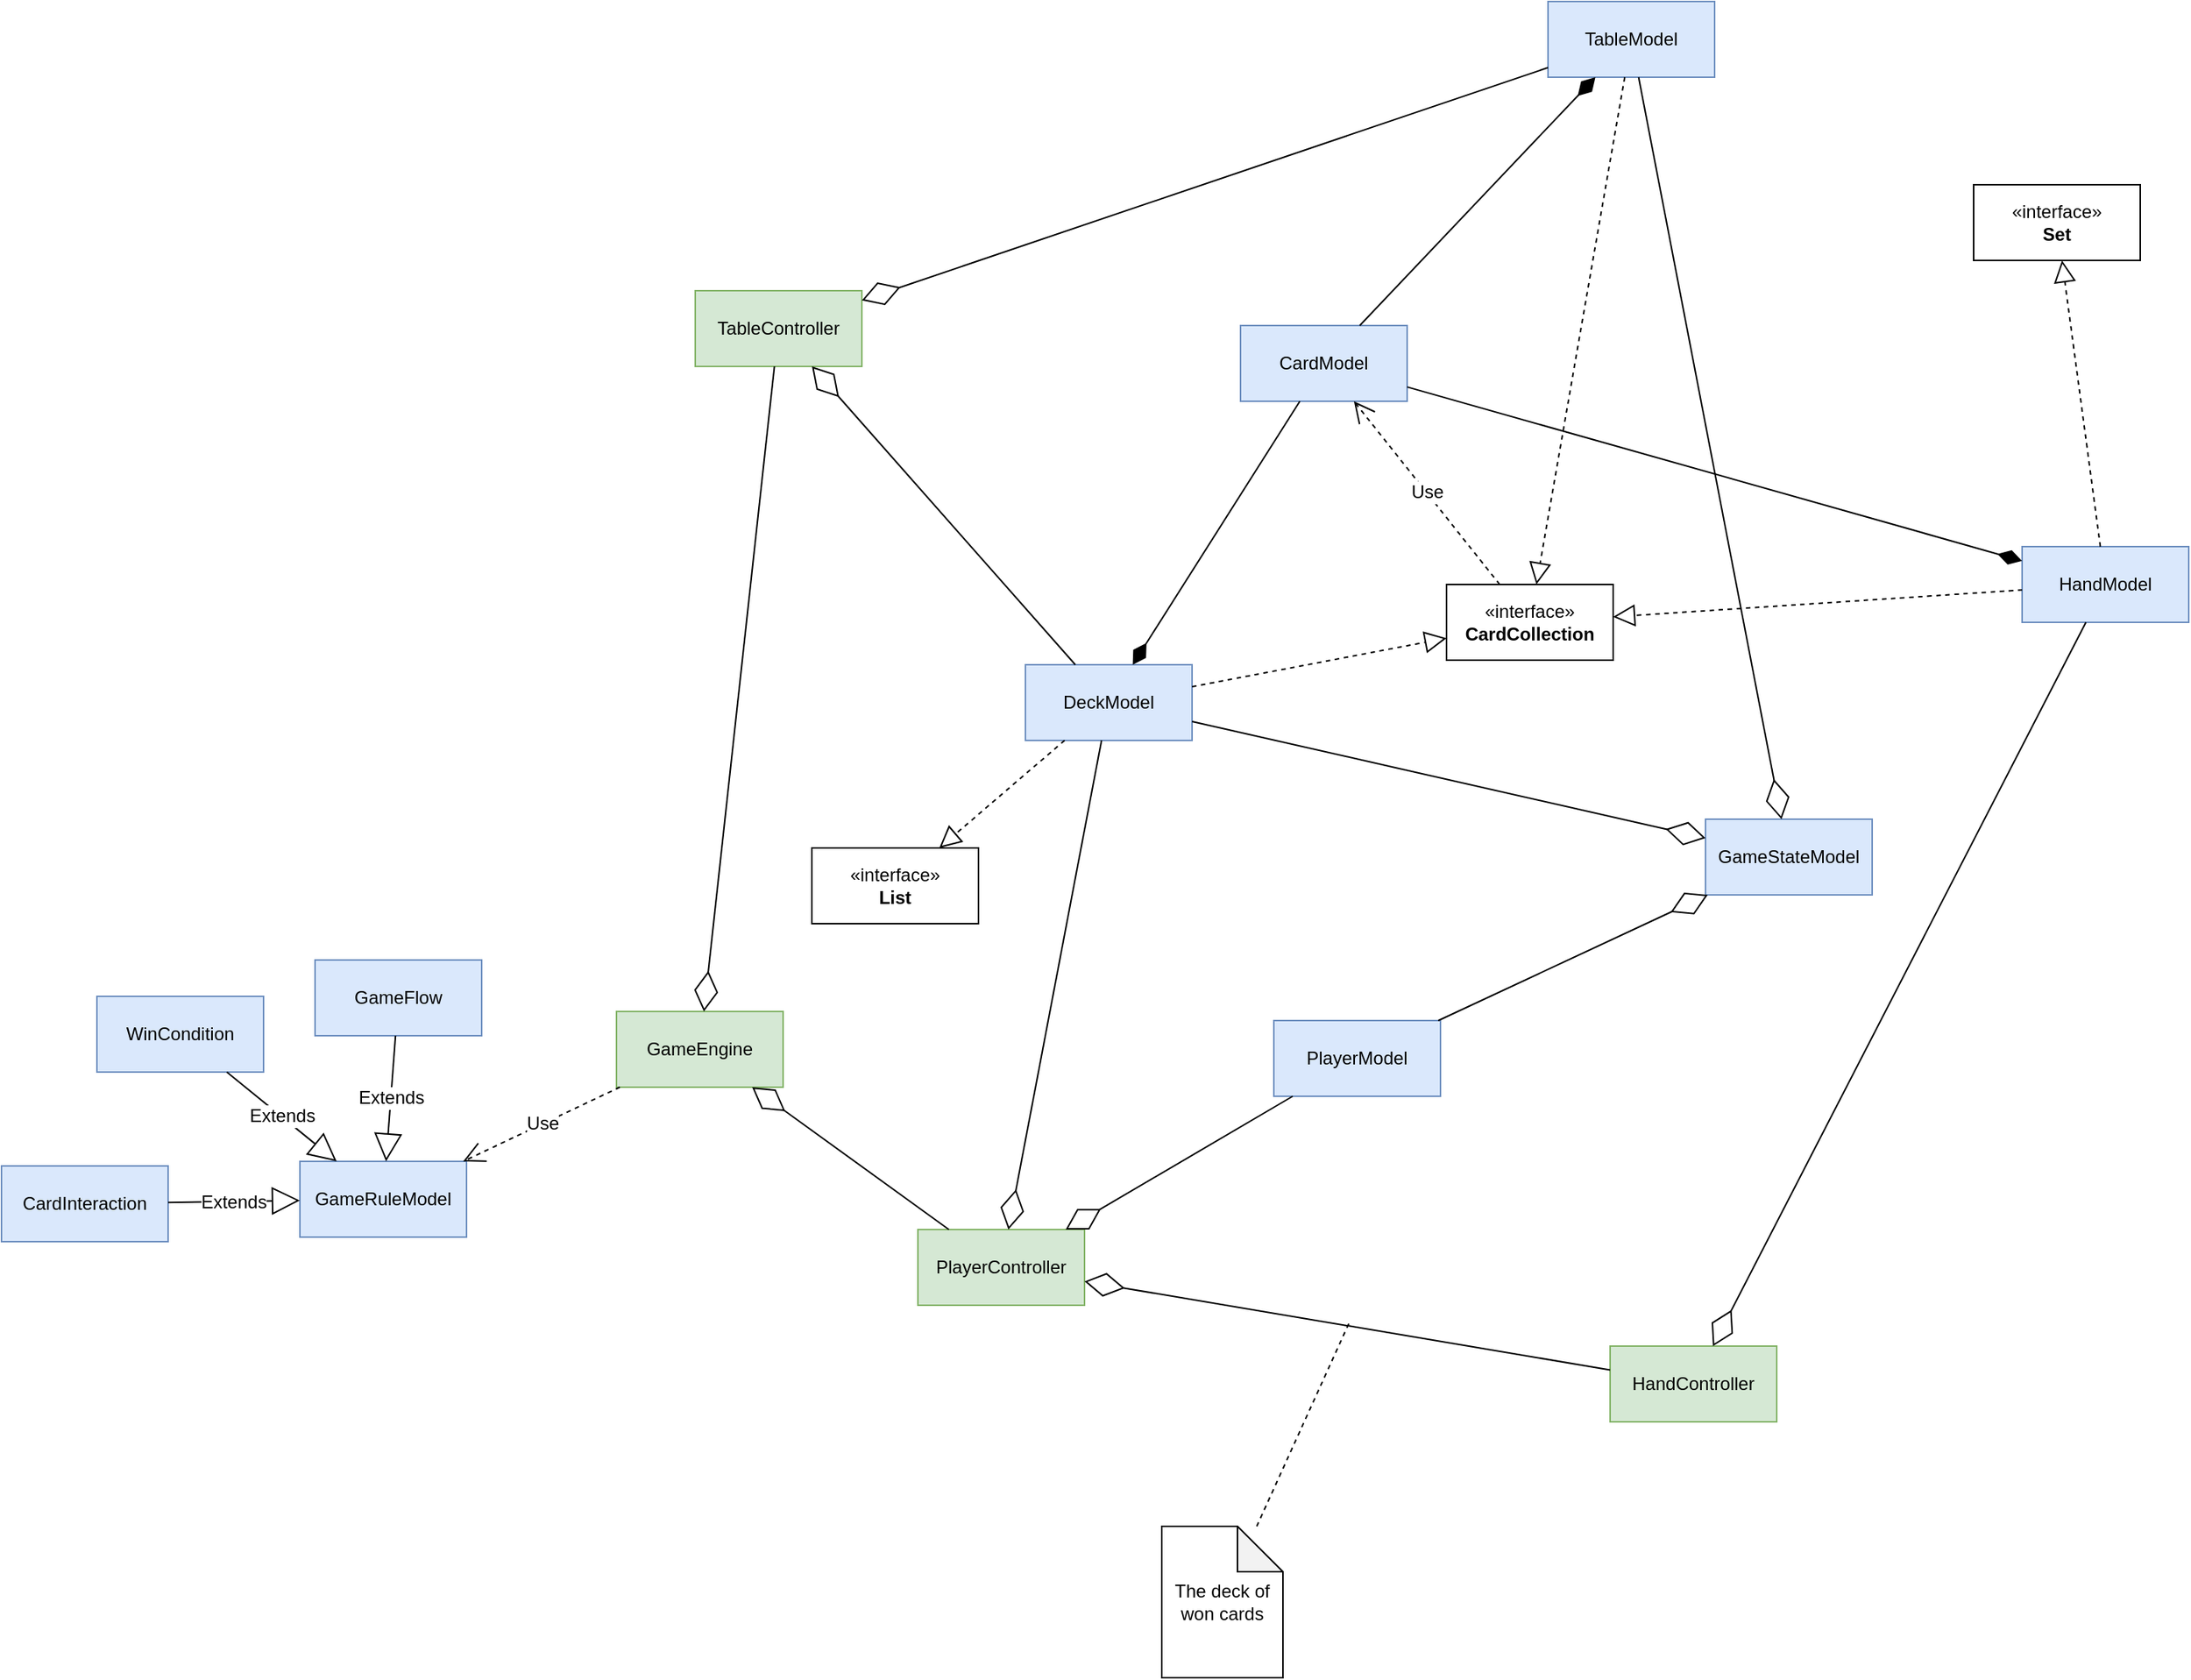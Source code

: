 <mxfile version="24.2.2" type="device">
  <diagram name="Pagina-1" id="YjbwGn_FOvExFakY5oG6">
    <mxGraphModel dx="3456" dy="1092" grid="0" gridSize="10" guides="1" tooltips="1" connect="1" arrows="1" fold="1" page="0" pageScale="1" pageWidth="827" pageHeight="1169" math="0" shadow="0">
      <root>
        <mxCell id="0" />
        <mxCell id="1" parent="0" />
        <mxCell id="7n51wzbBnFBStfKlzJIp-1" value="CardModel" style="html=1;whiteSpace=wrap;fillColor=#dae8fc;strokeColor=#6c8ebf;" vertex="1" parent="1">
          <mxGeometry x="-948" y="75" width="110" height="50" as="geometry" />
        </mxCell>
        <mxCell id="7n51wzbBnFBStfKlzJIp-2" value="HandModel" style="html=1;whiteSpace=wrap;fillColor=#dae8fc;strokeColor=#6c8ebf;" vertex="1" parent="1">
          <mxGeometry x="-432" y="221" width="110" height="50" as="geometry" />
        </mxCell>
        <mxCell id="7n51wzbBnFBStfKlzJIp-3" value="DeckModel" style="html=1;whiteSpace=wrap;fillColor=#dae8fc;strokeColor=#6c8ebf;" vertex="1" parent="1">
          <mxGeometry x="-1090" y="299" width="110" height="50" as="geometry" />
        </mxCell>
        <mxCell id="7n51wzbBnFBStfKlzJIp-5" value="«interface»&lt;br&gt;&lt;b&gt;CardCollection&lt;/b&gt;" style="html=1;whiteSpace=wrap;" vertex="1" parent="1">
          <mxGeometry x="-812" y="246" width="110" height="50" as="geometry" />
        </mxCell>
        <mxCell id="7n51wzbBnFBStfKlzJIp-6" value="«interface»&lt;br&gt;&lt;b&gt;Set&lt;/b&gt;" style="html=1;whiteSpace=wrap;" vertex="1" parent="1">
          <mxGeometry x="-464" y="-18" width="110" height="50" as="geometry" />
        </mxCell>
        <mxCell id="7n51wzbBnFBStfKlzJIp-7" value="«interface»&lt;br&gt;&lt;b&gt;List&lt;/b&gt;" style="html=1;whiteSpace=wrap;" vertex="1" parent="1">
          <mxGeometry x="-1231" y="420" width="110" height="50" as="geometry" />
        </mxCell>
        <mxCell id="7n51wzbBnFBStfKlzJIp-8" value="" style="endArrow=block;dashed=1;endFill=0;endSize=12;html=1;rounded=0;fontSize=12;curved=1;" edge="1" parent="1" source="7n51wzbBnFBStfKlzJIp-2" target="7n51wzbBnFBStfKlzJIp-6">
          <mxGeometry width="160" relative="1" as="geometry">
            <mxPoint x="-411" y="245" as="sourcePoint" />
            <mxPoint x="-251" y="245" as="targetPoint" />
          </mxGeometry>
        </mxCell>
        <mxCell id="7n51wzbBnFBStfKlzJIp-9" value="" style="endArrow=block;dashed=1;endFill=0;endSize=12;html=1;rounded=0;fontSize=12;curved=1;" edge="1" parent="1" source="7n51wzbBnFBStfKlzJIp-3" target="7n51wzbBnFBStfKlzJIp-7">
          <mxGeometry width="160" relative="1" as="geometry">
            <mxPoint x="-302" y="254" as="sourcePoint" />
            <mxPoint x="-142" y="254" as="targetPoint" />
          </mxGeometry>
        </mxCell>
        <mxCell id="7n51wzbBnFBStfKlzJIp-10" value="" style="endArrow=block;dashed=1;endFill=0;endSize=12;html=1;rounded=0;fontSize=12;curved=1;" edge="1" parent="1" source="7n51wzbBnFBStfKlzJIp-2" target="7n51wzbBnFBStfKlzJIp-5">
          <mxGeometry width="160" relative="1" as="geometry">
            <mxPoint x="-277" y="258" as="sourcePoint" />
            <mxPoint x="-117" y="258" as="targetPoint" />
          </mxGeometry>
        </mxCell>
        <mxCell id="7n51wzbBnFBStfKlzJIp-11" value="" style="endArrow=block;dashed=1;endFill=0;endSize=12;html=1;rounded=0;fontSize=12;curved=1;" edge="1" parent="1" source="7n51wzbBnFBStfKlzJIp-3" target="7n51wzbBnFBStfKlzJIp-5">
          <mxGeometry width="160" relative="1" as="geometry">
            <mxPoint x="-265" y="229" as="sourcePoint" />
            <mxPoint x="-105" y="229" as="targetPoint" />
          </mxGeometry>
        </mxCell>
        <mxCell id="7n51wzbBnFBStfKlzJIp-13" value="" style="endArrow=none;html=1;endSize=12;startArrow=diamondThin;startSize=14;startFill=1;align=left;verticalAlign=bottom;rounded=0;fontSize=12;curved=0;endFill=0;" edge="1" parent="1" source="7n51wzbBnFBStfKlzJIp-3" target="7n51wzbBnFBStfKlzJIp-1">
          <mxGeometry x="0.658" y="-4" relative="1" as="geometry">
            <mxPoint x="-180" y="318" as="sourcePoint" />
            <mxPoint x="-16" y="318" as="targetPoint" />
            <mxPoint as="offset" />
          </mxGeometry>
        </mxCell>
        <mxCell id="7n51wzbBnFBStfKlzJIp-15" value="&lt;div&gt;&lt;br&gt;&lt;/div&gt;&lt;div&gt;&lt;br&gt;&lt;/div&gt;" style="endArrow=none;html=1;endSize=12;startArrow=diamondThin;startSize=14;startFill=1;align=left;verticalAlign=bottom;rounded=0;fontSize=12;curved=0;endFill=0;" edge="1" parent="1" source="7n51wzbBnFBStfKlzJIp-2" target="7n51wzbBnFBStfKlzJIp-1">
          <mxGeometry x="0.77" y="-20" relative="1" as="geometry">
            <mxPoint x="-238" y="111" as="sourcePoint" />
            <mxPoint x="-294" y="214" as="targetPoint" />
            <mxPoint as="offset" />
          </mxGeometry>
        </mxCell>
        <mxCell id="7n51wzbBnFBStfKlzJIp-16" value="PlayerModel" style="html=1;whiteSpace=wrap;fillColor=#dae8fc;strokeColor=#6c8ebf;" vertex="1" parent="1">
          <mxGeometry x="-926" y="534" width="110" height="50" as="geometry" />
        </mxCell>
        <mxCell id="7n51wzbBnFBStfKlzJIp-18" value="GameRuleModel" style="html=1;whiteSpace=wrap;fillColor=#dae8fc;strokeColor=#6c8ebf;" vertex="1" parent="1">
          <mxGeometry x="-1569" y="627" width="110" height="50" as="geometry" />
        </mxCell>
        <mxCell id="7n51wzbBnFBStfKlzJIp-19" value="GameEngine" style="html=1;whiteSpace=wrap;fillColor=#d5e8d4;strokeColor=#82b366;" vertex="1" parent="1">
          <mxGeometry x="-1360" y="528" width="110" height="50" as="geometry" />
        </mxCell>
        <mxCell id="7n51wzbBnFBStfKlzJIp-20" value="Use" style="endArrow=open;endSize=12;dashed=1;html=1;rounded=0;fontSize=12;curved=1;" edge="1" parent="1" source="7n51wzbBnFBStfKlzJIp-19" target="7n51wzbBnFBStfKlzJIp-18">
          <mxGeometry width="160" relative="1" as="geometry">
            <mxPoint x="-1101" y="582" as="sourcePoint" />
            <mxPoint x="-941" y="582" as="targetPoint" />
          </mxGeometry>
        </mxCell>
        <mxCell id="7n51wzbBnFBStfKlzJIp-21" value="WinCondition" style="html=1;whiteSpace=wrap;fillColor=#dae8fc;strokeColor=#6c8ebf;" vertex="1" parent="1">
          <mxGeometry x="-1703" y="518" width="110" height="50" as="geometry" />
        </mxCell>
        <mxCell id="7n51wzbBnFBStfKlzJIp-22" value="GameFlow" style="html=1;whiteSpace=wrap;fillColor=#dae8fc;strokeColor=#6c8ebf;" vertex="1" parent="1">
          <mxGeometry x="-1559" y="494" width="110" height="50" as="geometry" />
        </mxCell>
        <mxCell id="7n51wzbBnFBStfKlzJIp-23" value="CardInteraction" style="html=1;whiteSpace=wrap;fillColor=#dae8fc;strokeColor=#6c8ebf;" vertex="1" parent="1">
          <mxGeometry x="-1766" y="630" width="110" height="50" as="geometry" />
        </mxCell>
        <mxCell id="7n51wzbBnFBStfKlzJIp-24" value="Extends" style="endArrow=block;endSize=16;endFill=0;html=1;rounded=0;fontSize=12;curved=1;" edge="1" parent="1" source="7n51wzbBnFBStfKlzJIp-23" target="7n51wzbBnFBStfKlzJIp-18">
          <mxGeometry width="160" relative="1" as="geometry">
            <mxPoint x="-1709" y="845" as="sourcePoint" />
            <mxPoint x="-1549" y="845" as="targetPoint" />
          </mxGeometry>
        </mxCell>
        <mxCell id="7n51wzbBnFBStfKlzJIp-25" value="Extends" style="endArrow=block;endSize=16;endFill=0;html=1;rounded=0;fontSize=12;curved=1;" edge="1" parent="1" source="7n51wzbBnFBStfKlzJIp-22" target="7n51wzbBnFBStfKlzJIp-18">
          <mxGeometry width="160" relative="1" as="geometry">
            <mxPoint x="-1646" y="664" as="sourcePoint" />
            <mxPoint x="-1559" y="663" as="targetPoint" />
          </mxGeometry>
        </mxCell>
        <mxCell id="7n51wzbBnFBStfKlzJIp-26" value="Extends" style="endArrow=block;endSize=16;endFill=0;html=1;rounded=0;fontSize=12;curved=1;" edge="1" parent="1" source="7n51wzbBnFBStfKlzJIp-21" target="7n51wzbBnFBStfKlzJIp-18">
          <mxGeometry width="160" relative="1" as="geometry">
            <mxPoint x="-1636" y="674" as="sourcePoint" />
            <mxPoint x="-1549" y="673" as="targetPoint" />
          </mxGeometry>
        </mxCell>
        <mxCell id="7n51wzbBnFBStfKlzJIp-27" value="GameStateModel" style="html=1;whiteSpace=wrap;fillColor=#dae8fc;strokeColor=#6c8ebf;" vertex="1" parent="1">
          <mxGeometry x="-641" y="401" width="110" height="50" as="geometry" />
        </mxCell>
        <mxCell id="7n51wzbBnFBStfKlzJIp-29" value="" style="endArrow=diamondThin;endFill=0;endSize=24;html=1;rounded=0;fontSize=12;curved=1;" edge="1" parent="1" source="7n51wzbBnFBStfKlzJIp-16" target="7n51wzbBnFBStfKlzJIp-27">
          <mxGeometry width="160" relative="1" as="geometry">
            <mxPoint x="-417" y="111" as="sourcePoint" />
            <mxPoint x="-417" y="279" as="targetPoint" />
          </mxGeometry>
        </mxCell>
        <mxCell id="7n51wzbBnFBStfKlzJIp-31" value="" style="endArrow=diamondThin;endFill=0;endSize=24;html=1;rounded=0;fontSize=12;curved=1;" edge="1" parent="1" source="7n51wzbBnFBStfKlzJIp-3" target="7n51wzbBnFBStfKlzJIp-27">
          <mxGeometry width="160" relative="1" as="geometry">
            <mxPoint x="-397" y="131" as="sourcePoint" />
            <mxPoint x="-397" y="299" as="targetPoint" />
          </mxGeometry>
        </mxCell>
        <mxCell id="7n51wzbBnFBStfKlzJIp-32" value="TableModel" style="html=1;whiteSpace=wrap;fillColor=#dae8fc;strokeColor=#6c8ebf;" vertex="1" parent="1">
          <mxGeometry x="-745" y="-139" width="110" height="50" as="geometry" />
        </mxCell>
        <mxCell id="7n51wzbBnFBStfKlzJIp-33" value="" style="endArrow=block;dashed=1;endFill=0;endSize=12;html=1;rounded=0;fontSize=12;curved=1;" edge="1" parent="1" source="7n51wzbBnFBStfKlzJIp-32" target="7n51wzbBnFBStfKlzJIp-5">
          <mxGeometry width="160" relative="1" as="geometry">
            <mxPoint x="-147" y="65" as="sourcePoint" />
            <mxPoint x="-106" y="-70" as="targetPoint" />
          </mxGeometry>
        </mxCell>
        <mxCell id="7n51wzbBnFBStfKlzJIp-36" value="" style="endArrow=diamondThin;endFill=0;endSize=24;html=1;rounded=0;fontSize=12;curved=1;" edge="1" parent="1" source="7n51wzbBnFBStfKlzJIp-32" target="7n51wzbBnFBStfKlzJIp-27">
          <mxGeometry width="160" relative="1" as="geometry">
            <mxPoint x="-377" y="431" as="sourcePoint" />
            <mxPoint x="-417" y="535" as="targetPoint" />
          </mxGeometry>
        </mxCell>
        <mxCell id="7n51wzbBnFBStfKlzJIp-40" value="The deck of won cards" style="shape=note;whiteSpace=wrap;html=1;backgroundOutline=1;darkOpacity=0.05;" vertex="1" parent="1">
          <mxGeometry x="-1000" y="868" width="80" height="100" as="geometry" />
        </mxCell>
        <mxCell id="7n51wzbBnFBStfKlzJIp-41" value="" style="endArrow=none;startArrow=none;endFill=0;startFill=0;endSize=8;startSize=10;html=1;rounded=0;fontSize=12;curved=1;dashed=1;" edge="1" parent="1" source="7n51wzbBnFBStfKlzJIp-40">
          <mxGeometry width="160" relative="1" as="geometry">
            <mxPoint x="-441" y="604" as="sourcePoint" />
            <mxPoint x="-876" y="733" as="targetPoint" />
          </mxGeometry>
        </mxCell>
        <mxCell id="7n51wzbBnFBStfKlzJIp-45" value="&lt;div&gt;&lt;br&gt;&lt;/div&gt;&lt;div&gt;&lt;br&gt;&lt;/div&gt;" style="endArrow=none;html=1;endSize=12;startArrow=diamondThin;startSize=14;startFill=1;align=left;verticalAlign=bottom;rounded=0;fontSize=12;curved=0;endFill=0;" edge="1" parent="1" source="7n51wzbBnFBStfKlzJIp-32" target="7n51wzbBnFBStfKlzJIp-1">
          <mxGeometry x="0.77" y="-20" relative="1" as="geometry">
            <mxPoint x="-336" y="244" as="sourcePoint" />
            <mxPoint x="-264" y="346" as="targetPoint" />
            <mxPoint as="offset" />
          </mxGeometry>
        </mxCell>
        <mxCell id="7n51wzbBnFBStfKlzJIp-46" value="Use" style="endArrow=open;endSize=12;dashed=1;html=1;rounded=0;fontSize=12;curved=1;" edge="1" parent="1" source="7n51wzbBnFBStfKlzJIp-5" target="7n51wzbBnFBStfKlzJIp-1">
          <mxGeometry width="160" relative="1" as="geometry">
            <mxPoint x="104" y="-375" as="sourcePoint" />
            <mxPoint x="-270" y="-170" as="targetPoint" />
          </mxGeometry>
        </mxCell>
        <mxCell id="7n51wzbBnFBStfKlzJIp-64" value="HandController" style="html=1;whiteSpace=wrap;fillColor=#d5e8d4;strokeColor=#82b366;" vertex="1" parent="1">
          <mxGeometry x="-704" y="749" width="110" height="50" as="geometry" />
        </mxCell>
        <mxCell id="7n51wzbBnFBStfKlzJIp-68" value="PlayerController" style="html=1;whiteSpace=wrap;fillColor=#d5e8d4;strokeColor=#82b366;" vertex="1" parent="1">
          <mxGeometry x="-1161" y="672" width="110" height="50" as="geometry" />
        </mxCell>
        <mxCell id="7n51wzbBnFBStfKlzJIp-69" value="" style="endArrow=diamondThin;endFill=0;endSize=24;html=1;rounded=0;fontSize=12;curved=1;" edge="1" parent="1" source="7n51wzbBnFBStfKlzJIp-64" target="7n51wzbBnFBStfKlzJIp-68">
          <mxGeometry width="160" relative="1" as="geometry">
            <mxPoint x="-1119" y="394" as="sourcePoint" />
            <mxPoint x="-959" y="394" as="targetPoint" />
          </mxGeometry>
        </mxCell>
        <mxCell id="7n51wzbBnFBStfKlzJIp-73" value="TableController" style="html=1;whiteSpace=wrap;fillColor=#d5e8d4;strokeColor=#82b366;" vertex="1" parent="1">
          <mxGeometry x="-1308" y="52" width="110" height="50" as="geometry" />
        </mxCell>
        <mxCell id="7n51wzbBnFBStfKlzJIp-75" value="" style="endArrow=diamondThin;endFill=0;endSize=24;html=1;rounded=0;fontSize=12;curved=1;" edge="1" parent="1" source="7n51wzbBnFBStfKlzJIp-3" target="7n51wzbBnFBStfKlzJIp-68">
          <mxGeometry width="160" relative="1" as="geometry">
            <mxPoint x="-578" y="610.057" as="sourcePoint" />
            <mxPoint x="-898" y="435" as="targetPoint" />
          </mxGeometry>
        </mxCell>
        <mxCell id="7n51wzbBnFBStfKlzJIp-79" style="edgeStyle=none;curved=1;rounded=0;orthogonalLoop=1;jettySize=auto;html=1;exitX=0.5;exitY=1;exitDx=0;exitDy=0;fontSize=12;startSize=8;endSize=8;" edge="1" parent="1" source="7n51wzbBnFBStfKlzJIp-64" target="7n51wzbBnFBStfKlzJIp-64">
          <mxGeometry relative="1" as="geometry" />
        </mxCell>
        <mxCell id="7n51wzbBnFBStfKlzJIp-80" value="" style="endArrow=diamondThin;endFill=0;endSize=24;html=1;rounded=0;fontSize=12;curved=1;" edge="1" parent="1" source="7n51wzbBnFBStfKlzJIp-32" target="7n51wzbBnFBStfKlzJIp-73">
          <mxGeometry width="160" relative="1" as="geometry">
            <mxPoint x="-354" y="164" as="sourcePoint" />
            <mxPoint x="-368" y="412" as="targetPoint" />
          </mxGeometry>
        </mxCell>
        <mxCell id="7n51wzbBnFBStfKlzJIp-81" value="" style="endArrow=diamondThin;endFill=0;endSize=24;html=1;rounded=0;fontSize=12;curved=1;" edge="1" parent="1" source="7n51wzbBnFBStfKlzJIp-2" target="7n51wzbBnFBStfKlzJIp-64">
          <mxGeometry width="160" relative="1" as="geometry">
            <mxPoint x="-633" y="136" as="sourcePoint" />
            <mxPoint x="-868" y="145" as="targetPoint" />
          </mxGeometry>
        </mxCell>
        <mxCell id="7n51wzbBnFBStfKlzJIp-83" value="" style="endArrow=diamondThin;endFill=0;endSize=24;html=1;rounded=0;fontSize=12;curved=1;" edge="1" parent="1" source="7n51wzbBnFBStfKlzJIp-16" target="7n51wzbBnFBStfKlzJIp-68">
          <mxGeometry width="160" relative="1" as="geometry">
            <mxPoint x="-613" y="156" as="sourcePoint" />
            <mxPoint x="-848" y="165" as="targetPoint" />
          </mxGeometry>
        </mxCell>
        <mxCell id="7n51wzbBnFBStfKlzJIp-84" value="" style="endArrow=diamondThin;endFill=0;endSize=24;html=1;rounded=0;fontSize=12;curved=1;" edge="1" parent="1" source="7n51wzbBnFBStfKlzJIp-73" target="7n51wzbBnFBStfKlzJIp-19">
          <mxGeometry width="160" relative="1" as="geometry">
            <mxPoint x="-603" y="166" as="sourcePoint" />
            <mxPoint x="-838" y="175" as="targetPoint" />
          </mxGeometry>
        </mxCell>
        <mxCell id="7n51wzbBnFBStfKlzJIp-85" value="" style="endArrow=diamondThin;endFill=0;endSize=24;html=1;rounded=0;fontSize=12;curved=1;" edge="1" parent="1" source="7n51wzbBnFBStfKlzJIp-68" target="7n51wzbBnFBStfKlzJIp-19">
          <mxGeometry width="160" relative="1" as="geometry">
            <mxPoint x="-903" y="120" as="sourcePoint" />
            <mxPoint x="-762" y="536" as="targetPoint" />
          </mxGeometry>
        </mxCell>
        <mxCell id="7n51wzbBnFBStfKlzJIp-86" value="" style="endArrow=diamondThin;endFill=0;endSize=24;html=1;rounded=0;fontSize=12;curved=1;" edge="1" parent="1" source="7n51wzbBnFBStfKlzJIp-3" target="7n51wzbBnFBStfKlzJIp-73">
          <mxGeometry width="160" relative="1" as="geometry">
            <mxPoint x="-1030" y="359" as="sourcePoint" />
            <mxPoint x="-1091" y="682" as="targetPoint" />
          </mxGeometry>
        </mxCell>
      </root>
    </mxGraphModel>
  </diagram>
</mxfile>

